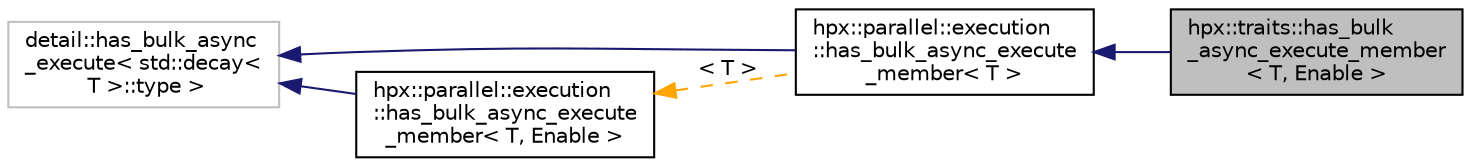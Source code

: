 digraph "hpx::traits::has_bulk_async_execute_member&lt; T, Enable &gt;"
{
  edge [fontname="Helvetica",fontsize="10",labelfontname="Helvetica",labelfontsize="10"];
  node [fontname="Helvetica",fontsize="10",shape=record];
  rankdir="LR";
  Node0 [label="hpx::traits::has_bulk\l_async_execute_member\l\< T, Enable \>",height=0.2,width=0.4,color="black", fillcolor="grey75", style="filled", fontcolor="black"];
  Node1 -> Node0 [dir="back",color="midnightblue",fontsize="10",style="solid",fontname="Helvetica"];
  Node1 [label="hpx::parallel::execution\l::has_bulk_async_execute\l_member\< T \>",height=0.2,width=0.4,color="black", fillcolor="white", style="filled",URL="$d1/d47/structhpx_1_1parallel_1_1execution_1_1has__bulk__async__execute__member.html"];
  Node2 -> Node1 [dir="back",color="midnightblue",fontsize="10",style="solid",fontname="Helvetica"];
  Node2 [label="detail::has_bulk_async\l_execute\< std::decay\<\l T \>::type \>",height=0.2,width=0.4,color="grey75", fillcolor="white", style="filled"];
  Node3 -> Node1 [dir="back",color="orange",fontsize="10",style="dashed",label=" \< T \>" ,fontname="Helvetica"];
  Node3 [label="hpx::parallel::execution\l::has_bulk_async_execute\l_member\< T, Enable \>",height=0.2,width=0.4,color="black", fillcolor="white", style="filled",URL="$d1/d47/structhpx_1_1parallel_1_1execution_1_1has__bulk__async__execute__member.html"];
  Node2 -> Node3 [dir="back",color="midnightblue",fontsize="10",style="solid",fontname="Helvetica"];
}

